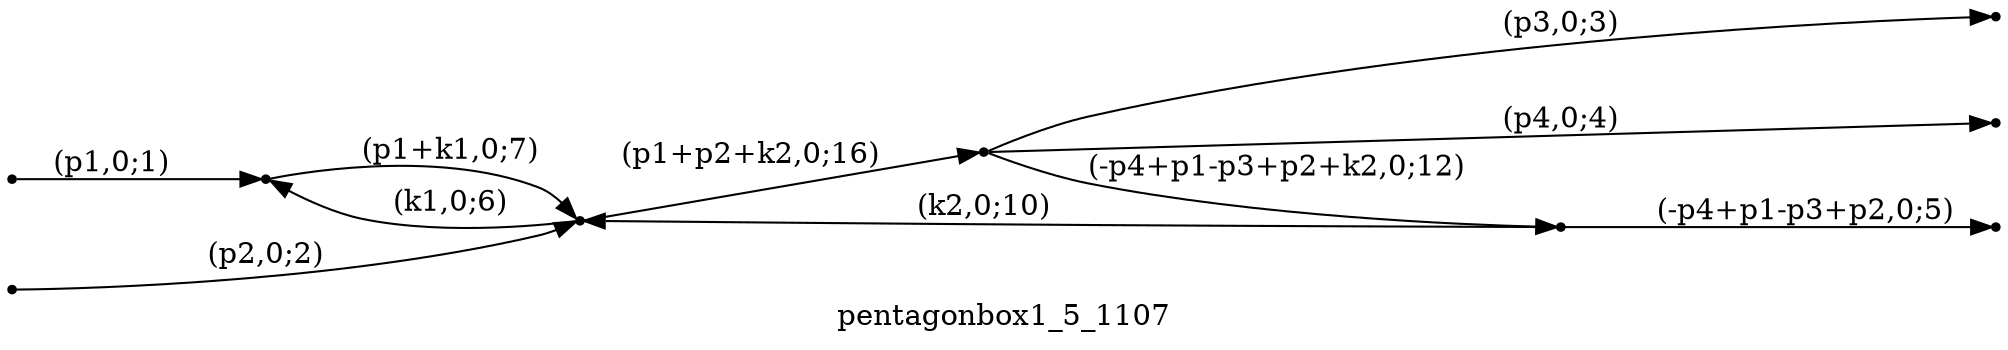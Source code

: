 digraph pentagonbox1_5_1107 {
  label="pentagonbox1_5_1107";
  rankdir="LR";
  subgraph edges {
    -1 -> 2 [label="(p1,0;1)"];
    -2 -> 4 [label="(p2,0;2)"];
    3 -> -3 [label="(p3,0;3)"];
    3 -> -4 [label="(p4,0;4)"];
    1 -> -5 [label="(-p4+p1-p3+p2,0;5)"];
    4 -> 2 [label="(k1,0;6)"];
    2 -> 4 [label="(p1+k1,0;7)"];
    1 -> 4 [label="(k2,0;10)"];
    3 -> 1 [label="(-p4+p1-p3+p2+k2,0;12)"];
    4 -> 3 [label="(p1+p2+k2,0;16)"];
  }
  subgraph incoming { rank="source"; -1; -2; }
  subgraph outgoing { rank="sink"; -3; -4; -5; }
-5 [shape=point];
-4 [shape=point];
-3 [shape=point];
-2 [shape=point];
-1 [shape=point];
1 [shape=point];
2 [shape=point];
3 [shape=point];
4 [shape=point];
}

